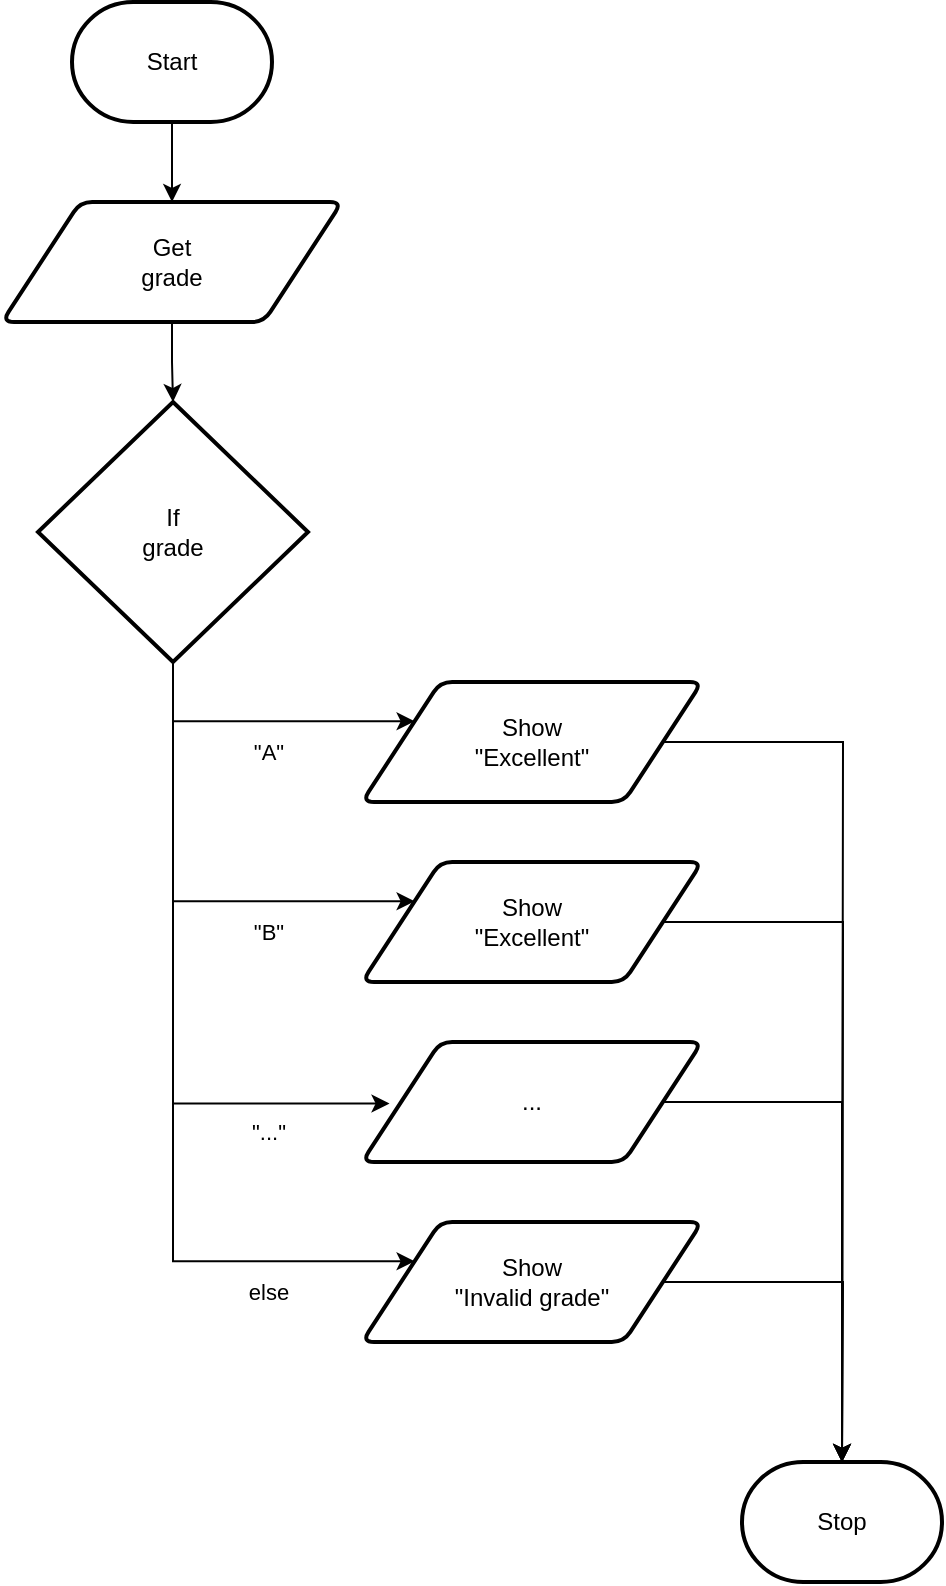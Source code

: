 <mxfile>
    <diagram id="XHk-bZ8t28PDqSV33KaL" name="Page-1">
        <mxGraphModel dx="674" dy="527" grid="1" gridSize="10" guides="1" tooltips="1" connect="1" arrows="1" fold="1" page="1" pageScale="1" pageWidth="850" pageHeight="1100" math="0" shadow="0">
            <root>
                <mxCell id="0"/>
                <mxCell id="1" parent="0"/>
                <mxCell id="59" style="edgeStyle=orthogonalEdgeStyle;html=1;rounded=0;" parent="1" source="57" target="58" edge="1">
                    <mxGeometry relative="1" as="geometry"/>
                </mxCell>
                <mxCell id="57" value="Start" style="strokeWidth=2;html=1;shape=mxgraph.flowchart.terminator;whiteSpace=wrap;" parent="1" vertex="1">
                    <mxGeometry x="375" y="110" width="100" height="60" as="geometry"/>
                </mxCell>
                <mxCell id="72" style="edgeStyle=orthogonalEdgeStyle;html=1;rounded=0;" parent="1" source="58" target="70" edge="1">
                    <mxGeometry relative="1" as="geometry"/>
                </mxCell>
                <mxCell id="58" value="Get&lt;br&gt;grade" style="shape=parallelogram;html=1;strokeWidth=2;perimeter=parallelogramPerimeter;whiteSpace=wrap;rounded=1;arcSize=12;size=0.23;" parent="1" vertex="1">
                    <mxGeometry x="340" y="210" width="170" height="60" as="geometry"/>
                </mxCell>
                <mxCell id="68" value="Stop" style="strokeWidth=2;html=1;shape=mxgraph.flowchart.terminator;whiteSpace=wrap;" parent="1" vertex="1">
                    <mxGeometry x="710" y="840" width="100" height="60" as="geometry"/>
                </mxCell>
                <mxCell id="84" style="edgeStyle=none;html=1;strokeColor=none;rounded=0;" parent="1" source="70" edge="1">
                    <mxGeometry relative="1" as="geometry">
                        <mxPoint x="425.097" y="500" as="targetPoint"/>
                    </mxGeometry>
                </mxCell>
                <mxCell id="106" style="edgeStyle=orthogonalEdgeStyle;rounded=0;html=1;entryX=0;entryY=0.25;entryDx=0;entryDy=0;" edge="1" parent="1" source="70" target="87">
                    <mxGeometry relative="1" as="geometry">
                        <Array as="points">
                            <mxPoint x="426" y="470"/>
                        </Array>
                    </mxGeometry>
                </mxCell>
                <mxCell id="108" style="edgeStyle=orthogonalEdgeStyle;rounded=0;html=1;entryX=0;entryY=0.25;entryDx=0;entryDy=0;" edge="1" parent="1" source="70" target="107">
                    <mxGeometry relative="1" as="geometry">
                        <Array as="points">
                            <mxPoint x="426" y="560"/>
                        </Array>
                    </mxGeometry>
                </mxCell>
                <mxCell id="112" style="edgeStyle=orthogonalEdgeStyle;rounded=0;html=1;entryX=0.081;entryY=0.513;entryDx=0;entryDy=0;entryPerimeter=0;" edge="1" parent="1" source="70" target="110">
                    <mxGeometry relative="1" as="geometry">
                        <Array as="points">
                            <mxPoint x="426" y="661"/>
                        </Array>
                    </mxGeometry>
                </mxCell>
                <mxCell id="113" style="edgeStyle=orthogonalEdgeStyle;rounded=0;html=1;entryX=0;entryY=0.25;entryDx=0;entryDy=0;" edge="1" parent="1" source="70" target="111">
                    <mxGeometry relative="1" as="geometry">
                        <Array as="points">
                            <mxPoint x="426" y="740"/>
                        </Array>
                    </mxGeometry>
                </mxCell>
                <mxCell id="70" value="If&lt;br&gt;grade" style="strokeWidth=2;html=1;shape=mxgraph.flowchart.decision;whiteSpace=wrap;" parent="1" vertex="1">
                    <mxGeometry x="358" y="310" width="135" height="130" as="geometry"/>
                </mxCell>
                <mxCell id="79" value="&quot;A&quot;" style="text;html=1;align=center;verticalAlign=middle;resizable=0;points=[];autosize=1;strokeColor=none;fillColor=none;fontSize=11;fontFamily=Helvetica;fontColor=default;" parent="1" vertex="1">
                    <mxGeometry x="453" y="470" width="40" height="30" as="geometry"/>
                </mxCell>
                <mxCell id="120" style="edgeStyle=orthogonalEdgeStyle;rounded=0;html=1;" edge="1" parent="1" source="87">
                    <mxGeometry relative="1" as="geometry">
                        <mxPoint x="760" y="840" as="targetPoint"/>
                    </mxGeometry>
                </mxCell>
                <mxCell id="87" value="Show&lt;br&gt;&quot;Excellent&quot;" style="shape=parallelogram;html=1;strokeWidth=2;perimeter=parallelogramPerimeter;whiteSpace=wrap;rounded=1;arcSize=12;size=0.23;" parent="1" vertex="1">
                    <mxGeometry x="520" y="450" width="170" height="60" as="geometry"/>
                </mxCell>
                <mxCell id="121" style="edgeStyle=orthogonalEdgeStyle;rounded=0;html=1;" edge="1" parent="1" source="107">
                    <mxGeometry relative="1" as="geometry">
                        <mxPoint x="760" y="840" as="targetPoint"/>
                    </mxGeometry>
                </mxCell>
                <mxCell id="107" value="Show&lt;br&gt;&quot;Excellent&quot;" style="shape=parallelogram;html=1;strokeWidth=2;perimeter=parallelogramPerimeter;whiteSpace=wrap;rounded=1;arcSize=12;size=0.23;" vertex="1" parent="1">
                    <mxGeometry x="520" y="540" width="170" height="60" as="geometry"/>
                </mxCell>
                <mxCell id="109" value="&quot;B&quot;" style="text;html=1;align=center;verticalAlign=middle;resizable=0;points=[];autosize=1;strokeColor=none;fillColor=none;fontSize=11;fontFamily=Helvetica;fontColor=default;" vertex="1" parent="1">
                    <mxGeometry x="453" y="560" width="40" height="30" as="geometry"/>
                </mxCell>
                <mxCell id="122" style="edgeStyle=orthogonalEdgeStyle;rounded=0;html=1;" edge="1" parent="1" source="110" target="68">
                    <mxGeometry relative="1" as="geometry"/>
                </mxCell>
                <mxCell id="110" value="..." style="shape=parallelogram;html=1;strokeWidth=2;perimeter=parallelogramPerimeter;whiteSpace=wrap;rounded=1;arcSize=12;size=0.23;" vertex="1" parent="1">
                    <mxGeometry x="520" y="630" width="170" height="60" as="geometry"/>
                </mxCell>
                <mxCell id="123" style="edgeStyle=orthogonalEdgeStyle;rounded=0;html=1;" edge="1" parent="1" source="111">
                    <mxGeometry relative="1" as="geometry">
                        <mxPoint x="760" y="840" as="targetPoint"/>
                    </mxGeometry>
                </mxCell>
                <mxCell id="111" value="Show&lt;br&gt;&quot;Invalid grade&quot;" style="shape=parallelogram;html=1;strokeWidth=2;perimeter=parallelogramPerimeter;whiteSpace=wrap;rounded=1;arcSize=12;size=0.23;" vertex="1" parent="1">
                    <mxGeometry x="520" y="720" width="170" height="60" as="geometry"/>
                </mxCell>
                <mxCell id="114" value="&quot;...&quot;" style="text;html=1;align=center;verticalAlign=middle;resizable=0;points=[];autosize=1;strokeColor=none;fillColor=none;fontSize=11;fontFamily=Helvetica;fontColor=default;" vertex="1" parent="1">
                    <mxGeometry x="453" y="660" width="40" height="30" as="geometry"/>
                </mxCell>
                <mxCell id="115" value="else" style="text;html=1;align=center;verticalAlign=middle;resizable=0;points=[];autosize=1;strokeColor=none;fillColor=none;fontSize=11;fontFamily=Helvetica;fontColor=default;" vertex="1" parent="1">
                    <mxGeometry x="453" y="740" width="40" height="30" as="geometry"/>
                </mxCell>
            </root>
        </mxGraphModel>
    </diagram>
</mxfile>